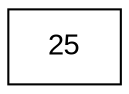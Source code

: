 digraph G{
 size="100" node [shape = record, fontname = Arial];
    elem000002031b4515e0[label = " {25} "];
}